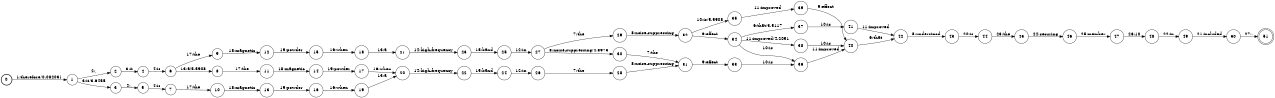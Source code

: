 digraph FST {
rankdir = LR;
size = "8.5,11";
label = "";
center = 1;
orientation = Portrait;
ranksep = "0.4";
nodesep = "0.25";
0 [label = "0", shape = circle, style = bold, fontsize = 14]
	0 -> 1 [label = "1:therefore/0.082031", fontsize = 14];
1 [label = "1", shape = circle, style = solid, fontsize = 14]
	1 -> 2 [label = "2:,", fontsize = 14];
	1 -> 3 [label = "3:it/3.6455", fontsize = 14];
2 [label = "2", shape = circle, style = solid, fontsize = 14]
	2 -> 4 [label = "3:it", fontsize = 14];
3 [label = "3", shape = circle, style = solid, fontsize = 14]
	3 -> 5 [label = "2:,", fontsize = 14];
4 [label = "4", shape = circle, style = solid, fontsize = 14]
	4 -> 6 [label = "4:is", fontsize = 14];
5 [label = "5", shape = circle, style = solid, fontsize = 14]
	5 -> 7 [label = "4:is", fontsize = 14];
6 [label = "6", shape = circle, style = solid, fontsize = 14]
	6 -> 8 [label = "13:a/5.5908", fontsize = 14];
	6 -> 9 [label = "17:the", fontsize = 14];
7 [label = "7", shape = circle, style = solid, fontsize = 14]
	7 -> 10 [label = "17:the", fontsize = 14];
8 [label = "8", shape = circle, style = solid, fontsize = 14]
	8 -> 11 [label = "17:the", fontsize = 14];
9 [label = "9", shape = circle, style = solid, fontsize = 14]
	9 -> 12 [label = "18:magnetic", fontsize = 14];
10 [label = "10", shape = circle, style = solid, fontsize = 14]
	10 -> 13 [label = "18:magnetic", fontsize = 14];
11 [label = "11", shape = circle, style = solid, fontsize = 14]
	11 -> 14 [label = "18:magnetic", fontsize = 14];
12 [label = "12", shape = circle, style = solid, fontsize = 14]
	12 -> 15 [label = "19:powder", fontsize = 14];
13 [label = "13", shape = circle, style = solid, fontsize = 14]
	13 -> 16 [label = "19:powder", fontsize = 14];
14 [label = "14", shape = circle, style = solid, fontsize = 14]
	14 -> 17 [label = "19:powder", fontsize = 14];
15 [label = "15", shape = circle, style = solid, fontsize = 14]
	15 -> 18 [label = "16:when", fontsize = 14];
16 [label = "16", shape = circle, style = solid, fontsize = 14]
	16 -> 19 [label = "16:when", fontsize = 14];
17 [label = "17", shape = circle, style = solid, fontsize = 14]
	17 -> 20 [label = "16:when", fontsize = 14];
18 [label = "18", shape = circle, style = solid, fontsize = 14]
	18 -> 21 [label = "13:a", fontsize = 14];
19 [label = "19", shape = circle, style = solid, fontsize = 14]
	19 -> 20 [label = "13:a", fontsize = 14];
20 [label = "20", shape = circle, style = solid, fontsize = 14]
	20 -> 22 [label = "14:high-frequency", fontsize = 14];
21 [label = "21", shape = circle, style = solid, fontsize = 14]
	21 -> 23 [label = "14:high-frequency", fontsize = 14];
22 [label = "22", shape = circle, style = solid, fontsize = 14]
	22 -> 24 [label = "15:band", fontsize = 14];
23 [label = "23", shape = circle, style = solid, fontsize = 14]
	23 -> 25 [label = "15:band", fontsize = 14];
24 [label = "24", shape = circle, style = solid, fontsize = 14]
	24 -> 26 [label = "12:in", fontsize = 14];
25 [label = "25", shape = circle, style = solid, fontsize = 14]
	25 -> 27 [label = "12:in", fontsize = 14];
26 [label = "26", shape = circle, style = solid, fontsize = 14]
	26 -> 28 [label = "7:the", fontsize = 14];
27 [label = "27", shape = circle, style = solid, fontsize = 14]
	27 -> 30 [label = "8:noise-suppressing/4.8975", fontsize = 14];
	27 -> 29 [label = "7:the", fontsize = 14];
28 [label = "28", shape = circle, style = solid, fontsize = 14]
	28 -> 31 [label = "8:noise-suppressing", fontsize = 14];
29 [label = "29", shape = circle, style = solid, fontsize = 14]
	29 -> 32 [label = "8:noise-suppressing", fontsize = 14];
30 [label = "30", shape = circle, style = solid, fontsize = 14]
	30 -> 31 [label = "7:the", fontsize = 14];
31 [label = "31", shape = circle, style = solid, fontsize = 14]
	31 -> 33 [label = "9:effect", fontsize = 14];
32 [label = "32", shape = circle, style = solid, fontsize = 14]
	32 -> 35 [label = "10:is/5.5908", fontsize = 14];
	32 -> 34 [label = "9:effect", fontsize = 14];
33 [label = "33", shape = circle, style = solid, fontsize = 14]
	33 -> 36 [label = "10:is", fontsize = 14];
34 [label = "34", shape = circle, style = solid, fontsize = 14]
	34 -> 36 [label = "10:is", fontsize = 14];
	34 -> 37 [label = "6:that/3.5117", fontsize = 14];
	34 -> 38 [label = "11:improved/4.2051", fontsize = 14];
35 [label = "35", shape = circle, style = solid, fontsize = 14]
	35 -> 39 [label = "11:improved", fontsize = 14];
36 [label = "36", shape = circle, style = solid, fontsize = 14]
	36 -> 40 [label = "11:improved", fontsize = 14];
37 [label = "37", shape = circle, style = solid, fontsize = 14]
	37 -> 41 [label = "10:is", fontsize = 14];
38 [label = "38", shape = circle, style = solid, fontsize = 14]
	38 -> 40 [label = "10:is", fontsize = 14];
39 [label = "39", shape = circle, style = solid, fontsize = 14]
	39 -> 40 [label = "9:effect", fontsize = 14];
40 [label = "40", shape = circle, style = solid, fontsize = 14]
	40 -> 42 [label = "6:that", fontsize = 14];
41 [label = "41", shape = circle, style = solid, fontsize = 14]
	41 -> 42 [label = "11:improved", fontsize = 14];
42 [label = "42", shape = circle, style = solid, fontsize = 14]
	42 -> 43 [label = "5:understood", fontsize = 14];
43 [label = "43", shape = circle, style = solid, fontsize = 14]
	43 -> 44 [label = "20:is", fontsize = 14];
44 [label = "44", shape = circle, style = solid, fontsize = 14]
	44 -> 45 [label = "23:the", fontsize = 14];
45 [label = "45", shape = circle, style = solid, fontsize = 14]
	45 -> 46 [label = "24:securing", fontsize = 14];
46 [label = "46", shape = circle, style = solid, fontsize = 14]
	46 -> 47 [label = "25:member", fontsize = 14];
47 [label = "47", shape = circle, style = solid, fontsize = 14]
	47 -> 48 [label = "26:10", fontsize = 14];
48 [label = "48", shape = circle, style = solid, fontsize = 14]
	48 -> 49 [label = "22:in", fontsize = 14];
49 [label = "49", shape = circle, style = solid, fontsize = 14]
	49 -> 50 [label = "21:included", fontsize = 14];
50 [label = "50", shape = circle, style = solid, fontsize = 14]
	50 -> 51 [label = "27:.", fontsize = 14];
51 [label = "51", shape = doublecircle, style = solid, fontsize = 14]
}
